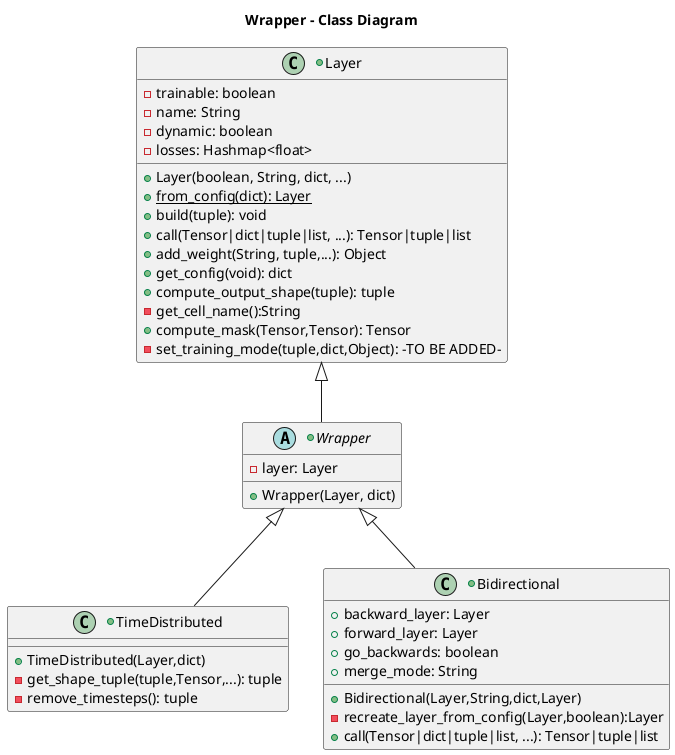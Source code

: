 @startuml

title Wrapper - Class Diagram
    

+abstract class Wrapper extends Layer{
    - layer: Layer
    + Wrapper(Layer, dict)
    
}

+class Layer{
    - trainable: boolean
    - name: String
    - dynamic: boolean
    - losses: Hashmap<float>
    + Layer(boolean, String, dict, ...)
    +{static}from_config(dict): Layer
    + build(tuple): void
    + call(Tensor|dict|tuple|list, ...): Tensor|tuple|list
    + add_weight(String, tuple,...): Object
    + get_config(void): dict
    + compute_output_shape(tuple): tuple
    - get_cell_name():String
    + compute_mask(Tensor,Tensor): Tensor
    - set_training_mode(tuple,dict,Object): -TO BE ADDED-
}

+class TimeDistributed extends Wrapper{
    + TimeDistributed(Layer,dict)
    - get_shape_tuple(tuple,Tensor,...): tuple
    - remove_timesteps(): tuple
}

+class Bidirectional extends Wrapper{
    + Bidirectional(Layer,String,dict,Layer)
    + backward_layer: Layer
    + forward_layer: Layer
    + go_backwards: boolean
    + merge_mode: String
    - recreate_layer_from_config(Layer,boolean):Layer
    + call(Tensor|dict|tuple|list, ...): Tensor|tuple|list
}
@enduml
